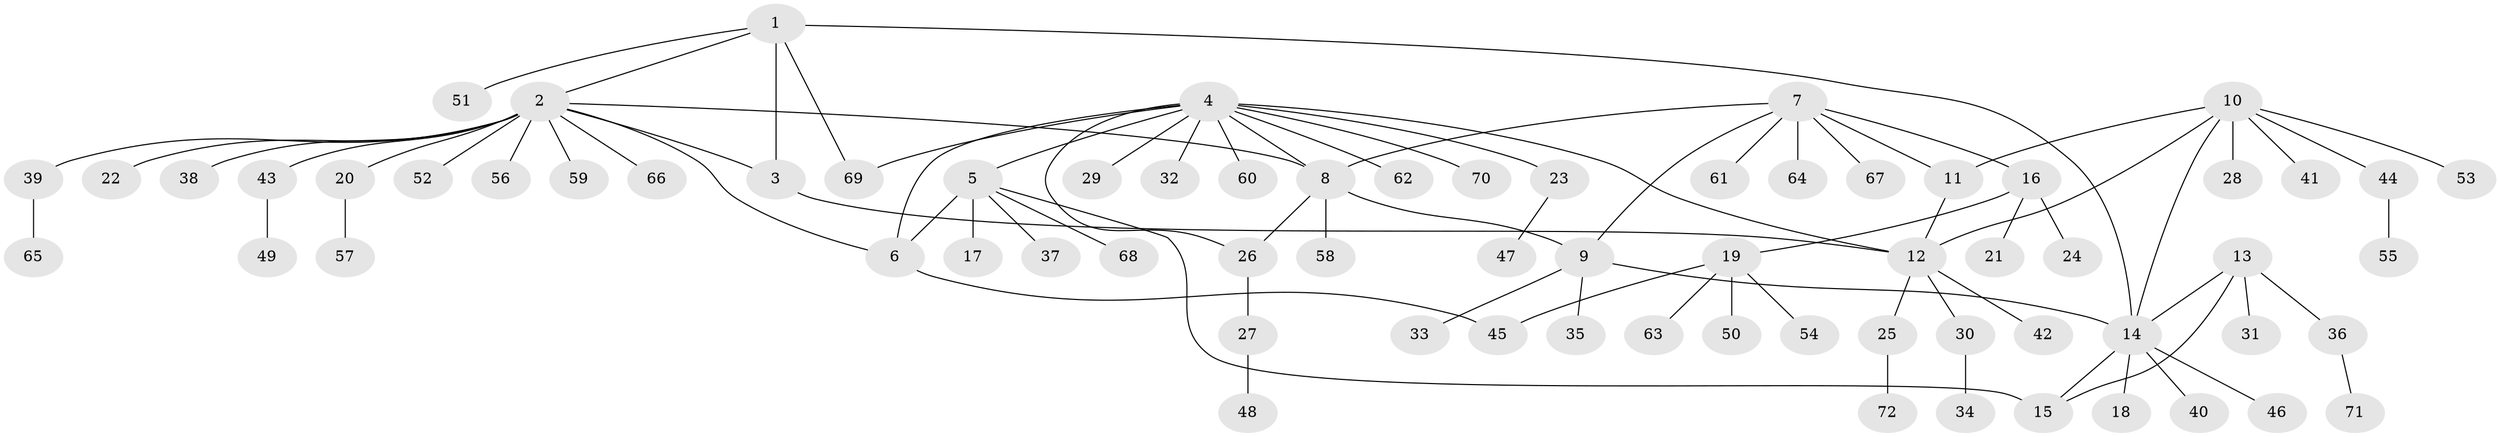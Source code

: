 // Generated by graph-tools (version 1.1) at 2025/02/03/09/25 03:02:37]
// undirected, 72 vertices, 85 edges
graph export_dot {
graph [start="1"]
  node [color=gray90,style=filled];
  1;
  2;
  3;
  4;
  5;
  6;
  7;
  8;
  9;
  10;
  11;
  12;
  13;
  14;
  15;
  16;
  17;
  18;
  19;
  20;
  21;
  22;
  23;
  24;
  25;
  26;
  27;
  28;
  29;
  30;
  31;
  32;
  33;
  34;
  35;
  36;
  37;
  38;
  39;
  40;
  41;
  42;
  43;
  44;
  45;
  46;
  47;
  48;
  49;
  50;
  51;
  52;
  53;
  54;
  55;
  56;
  57;
  58;
  59;
  60;
  61;
  62;
  63;
  64;
  65;
  66;
  67;
  68;
  69;
  70;
  71;
  72;
  1 -- 2;
  1 -- 3;
  1 -- 14;
  1 -- 51;
  1 -- 69;
  2 -- 3;
  2 -- 6;
  2 -- 8;
  2 -- 20;
  2 -- 22;
  2 -- 38;
  2 -- 39;
  2 -- 43;
  2 -- 52;
  2 -- 56;
  2 -- 59;
  2 -- 66;
  3 -- 12;
  4 -- 5;
  4 -- 6;
  4 -- 8;
  4 -- 12;
  4 -- 23;
  4 -- 26;
  4 -- 29;
  4 -- 32;
  4 -- 60;
  4 -- 62;
  4 -- 69;
  4 -- 70;
  5 -- 6;
  5 -- 15;
  5 -- 17;
  5 -- 37;
  5 -- 68;
  6 -- 45;
  7 -- 8;
  7 -- 9;
  7 -- 11;
  7 -- 16;
  7 -- 61;
  7 -- 64;
  7 -- 67;
  8 -- 9;
  8 -- 26;
  8 -- 58;
  9 -- 14;
  9 -- 33;
  9 -- 35;
  10 -- 11;
  10 -- 12;
  10 -- 14;
  10 -- 28;
  10 -- 41;
  10 -- 44;
  10 -- 53;
  11 -- 12;
  12 -- 25;
  12 -- 30;
  12 -- 42;
  13 -- 14;
  13 -- 15;
  13 -- 31;
  13 -- 36;
  14 -- 15;
  14 -- 18;
  14 -- 40;
  14 -- 46;
  16 -- 19;
  16 -- 21;
  16 -- 24;
  19 -- 45;
  19 -- 50;
  19 -- 54;
  19 -- 63;
  20 -- 57;
  23 -- 47;
  25 -- 72;
  26 -- 27;
  27 -- 48;
  30 -- 34;
  36 -- 71;
  39 -- 65;
  43 -- 49;
  44 -- 55;
}
